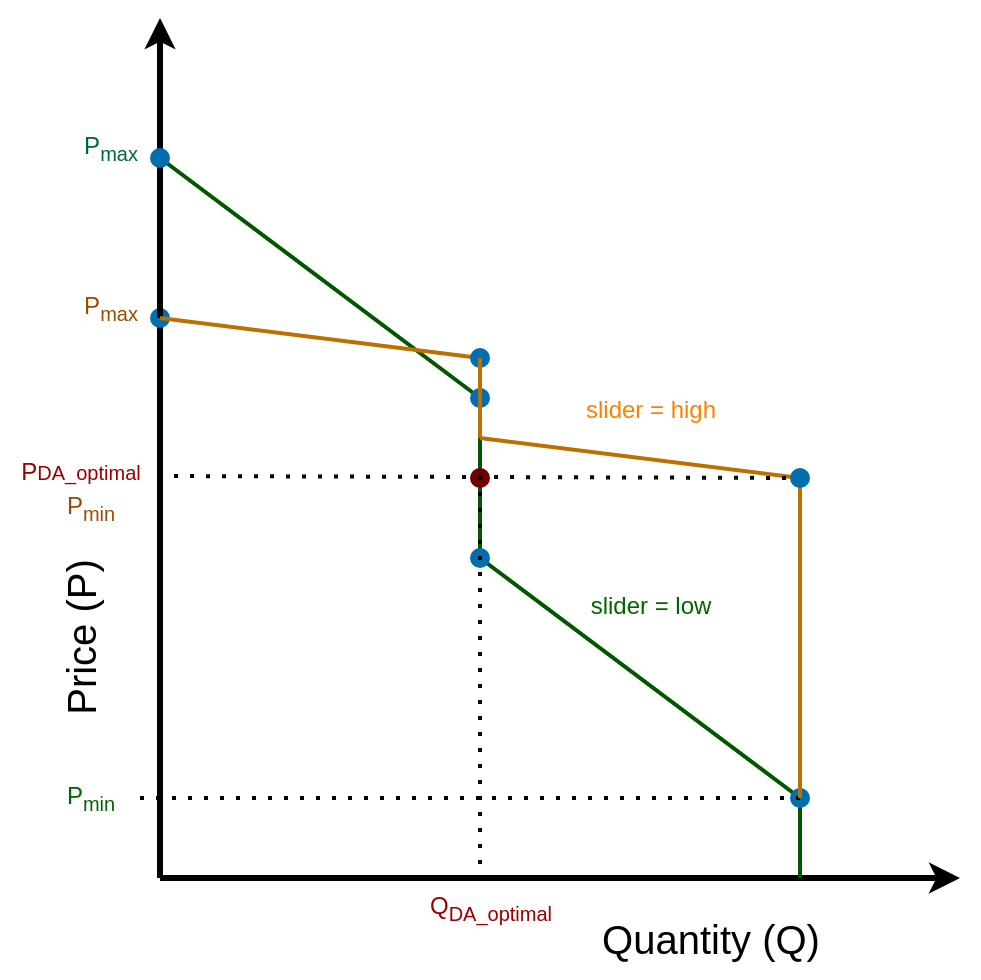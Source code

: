 <mxfile>
    <diagram id="w-GC2C_s2QGUkJX9-FA5" name="Page-1">
        <mxGraphModel dx="628" dy="950" grid="1" gridSize="10" guides="1" tooltips="1" connect="1" arrows="1" fold="1" page="1" pageScale="1" pageWidth="10000" pageHeight="10000" math="0" shadow="0">
            <root>
                <mxCell id="0"/>
                <mxCell id="1" parent="0"/>
                <mxCell id="2" value="" style="endArrow=classic;html=1;strokeWidth=3;" parent="1" edge="1">
                    <mxGeometry width="50" height="50" relative="1" as="geometry">
                        <mxPoint x="120" y="520" as="sourcePoint"/>
                        <mxPoint x="520" y="520" as="targetPoint"/>
                    </mxGeometry>
                </mxCell>
                <mxCell id="3" value="" style="endArrow=classic;html=1;strokeWidth=3;startArrow=none;" parent="1" edge="1">
                    <mxGeometry width="50" height="50" relative="1" as="geometry">
                        <mxPoint x="120" y="150" as="sourcePoint"/>
                        <mxPoint x="120" y="90" as="targetPoint"/>
                    </mxGeometry>
                </mxCell>
                <mxCell id="4" value="&lt;font style=&quot;font-size: 20px;&quot;&gt;Quantity (Q)&lt;/font&gt;" style="text;html=1;align=center;verticalAlign=middle;resizable=0;points=[];autosize=1;strokeColor=none;fillColor=none;" parent="1" vertex="1">
                    <mxGeometry x="330" y="530" width="130" height="40" as="geometry"/>
                </mxCell>
                <mxCell id="5" value="&lt;font style=&quot;font-size: 20px;&quot;&gt;Price (P)&lt;/font&gt;" style="text;html=1;align=center;verticalAlign=middle;resizable=0;points=[];autosize=1;strokeColor=none;fillColor=none;rotation=-90;" parent="1" vertex="1">
                    <mxGeometry x="30" y="380" width="100" height="40" as="geometry"/>
                </mxCell>
                <mxCell id="6" value="" style="endArrow=none;html=1;strokeWidth=2;fontSize=20;fillColor=#008a00;strokeColor=#005700;" parent="1" edge="1">
                    <mxGeometry width="50" height="50" relative="1" as="geometry">
                        <mxPoint x="120" y="160" as="sourcePoint"/>
                        <mxPoint x="280" y="280" as="targetPoint"/>
                    </mxGeometry>
                </mxCell>
                <mxCell id="8" value="" style="endArrow=none;html=1;strokeWidth=2;fontSize=20;fillColor=#008a00;strokeColor=#005700;startArrow=none;" parent="1" source="13" edge="1">
                    <mxGeometry width="50" height="50" relative="1" as="geometry">
                        <mxPoint x="280" y="280" as="sourcePoint"/>
                        <mxPoint x="280" y="360" as="targetPoint"/>
                    </mxGeometry>
                </mxCell>
                <mxCell id="9" value="" style="endArrow=none;html=1;strokeWidth=2;fontSize=20;fillColor=#008a00;strokeColor=#005700;" parent="1" edge="1">
                    <mxGeometry width="50" height="50" relative="1" as="geometry">
                        <mxPoint x="280" y="360" as="sourcePoint"/>
                        <mxPoint x="440" y="480" as="targetPoint"/>
                    </mxGeometry>
                </mxCell>
                <mxCell id="10" value="" style="endArrow=none;html=1;strokeWidth=2;fontSize=20;fillColor=#008a00;strokeColor=#005700;startArrow=none;" parent="1" edge="1">
                    <mxGeometry width="50" height="50" relative="1" as="geometry">
                        <mxPoint x="440" y="440" as="sourcePoint"/>
                        <mxPoint x="440" y="520" as="targetPoint"/>
                    </mxGeometry>
                </mxCell>
                <mxCell id="12" value="" style="endArrow=none;html=1;strokeWidth=2;fontSize=20;fillColor=#008a00;strokeColor=#005700;" parent="1" target="11" edge="1">
                    <mxGeometry width="50" height="50" relative="1" as="geometry">
                        <mxPoint x="280" y="280" as="sourcePoint"/>
                        <mxPoint x="280" y="360" as="targetPoint"/>
                    </mxGeometry>
                </mxCell>
                <mxCell id="11" value="" style="shape=waypoint;sketch=0;size=6;pointerEvents=1;points=[];fillColor=#1ba1e2;resizable=0;rotatable=0;perimeter=centerPerimeter;snapToPoint=1;fontSize=20;fontColor=#ffffff;strokeColor=#006EAF;strokeWidth=3;" parent="1" vertex="1">
                    <mxGeometry x="270" y="270" width="20" height="20" as="geometry"/>
                </mxCell>
                <mxCell id="14" value="" style="endArrow=none;html=1;strokeWidth=2;fontSize=20;fillColor=#008a00;strokeColor=#005700;startArrow=none;" parent="1" source="19" target="13" edge="1">
                    <mxGeometry width="50" height="50" relative="1" as="geometry">
                        <mxPoint x="280" y="280" as="sourcePoint"/>
                        <mxPoint x="280" y="360" as="targetPoint"/>
                    </mxGeometry>
                </mxCell>
                <mxCell id="13" value="" style="shape=waypoint;sketch=0;size=6;pointerEvents=1;points=[];fillColor=#1ba1e2;resizable=0;rotatable=0;perimeter=centerPerimeter;snapToPoint=1;fontSize=20;fontColor=#ffffff;strokeColor=#006EAF;strokeWidth=3;" parent="1" vertex="1">
                    <mxGeometry x="270" y="350" width="20" height="20" as="geometry"/>
                </mxCell>
                <mxCell id="16" value="" style="endArrow=none;html=1;strokeWidth=3;startArrow=none;" parent="1" source="44" edge="1">
                    <mxGeometry width="50" height="50" relative="1" as="geometry">
                        <mxPoint x="120" y="520" as="sourcePoint"/>
                        <mxPoint x="120" y="150" as="targetPoint"/>
                    </mxGeometry>
                </mxCell>
                <mxCell id="18" value="" style="endArrow=none;html=1;strokeWidth=2;fontSize=20;fillColor=#008a00;strokeColor=#005700;" parent="1" edge="1">
                    <mxGeometry width="50" height="50" relative="1" as="geometry">
                        <mxPoint x="440" y="440" as="sourcePoint"/>
                        <mxPoint x="440" y="440" as="targetPoint"/>
                    </mxGeometry>
                </mxCell>
                <mxCell id="20" value="" style="endArrow=none;html=1;strokeWidth=2;fontSize=20;fillColor=#008a00;strokeColor=#005700;startArrow=none;" parent="1" source="11" target="19" edge="1">
                    <mxGeometry width="50" height="50" relative="1" as="geometry">
                        <mxPoint x="280" y="280" as="sourcePoint"/>
                        <mxPoint x="280" y="360" as="targetPoint"/>
                    </mxGeometry>
                </mxCell>
                <mxCell id="19" value="" style="shape=waypoint;sketch=0;size=6;pointerEvents=1;points=[];fillColor=#a20025;resizable=0;rotatable=0;perimeter=centerPerimeter;snapToPoint=1;fontSize=20;fontColor=#ffffff;strokeColor=#6F0000;strokeWidth=3;" parent="1" vertex="1">
                    <mxGeometry x="270" y="310" width="20" height="20" as="geometry"/>
                </mxCell>
                <mxCell id="21" value="" style="endArrow=none;html=1;strokeWidth=2;fontSize=20;fillColor=#f0a30a;strokeColor=#BD7000;startArrow=none;" parent="1" edge="1" source="54">
                    <mxGeometry width="50" height="50" relative="1" as="geometry">
                        <mxPoint x="120" y="240" as="sourcePoint"/>
                        <mxPoint x="280" y="260" as="targetPoint"/>
                    </mxGeometry>
                </mxCell>
                <mxCell id="22" value="" style="endArrow=none;html=1;strokeWidth=2;fontSize=20;fillColor=#f0a30a;strokeColor=#BD7000;" parent="1" edge="1">
                    <mxGeometry width="50" height="50" relative="1" as="geometry">
                        <mxPoint x="280" y="300" as="sourcePoint"/>
                        <mxPoint x="440" y="320" as="targetPoint"/>
                    </mxGeometry>
                </mxCell>
                <mxCell id="29" value="&lt;font style=&quot;font-size: 12px;&quot;&gt;&lt;font color=&quot;#006600&quot;&gt;slider = low&lt;/font&gt;&lt;br&gt;&lt;/font&gt;" style="text;html=1;align=center;verticalAlign=middle;resizable=0;points=[];autosize=1;strokeColor=none;fillColor=none;fontSize=20;" parent="1" vertex="1">
                    <mxGeometry x="325" y="360" width="80" height="40" as="geometry"/>
                </mxCell>
                <mxCell id="30" value="&lt;font style=&quot;font-size: 12px;&quot;&gt;&lt;font color=&quot;#ff8000&quot;&gt;&lt;br&gt;slider = high&lt;/font&gt;&lt;br&gt;&lt;/font&gt;" style="text;html=1;align=center;verticalAlign=middle;resizable=0;points=[];autosize=1;strokeColor=none;fillColor=none;fontSize=20;" parent="1" vertex="1">
                    <mxGeometry x="320" y="240" width="90" height="60" as="geometry"/>
                </mxCell>
                <mxCell id="34" value="&lt;font color=&quot;#990000&quot;&gt;Q&lt;sub style=&quot;&quot;&gt;DA_optimal&lt;/sub&gt;&lt;/font&gt;" style="text;html=1;align=center;verticalAlign=middle;resizable=0;points=[];autosize=1;strokeColor=none;fillColor=none;fontSize=12;" parent="1" vertex="1">
                    <mxGeometry x="245" y="520" width="80" height="30" as="geometry"/>
                </mxCell>
                <mxCell id="35" value="" style="endArrow=none;html=1;strokeWidth=3;" parent="1" target="25" edge="1">
                    <mxGeometry width="50" height="50" relative="1" as="geometry">
                        <mxPoint x="120" y="520" as="sourcePoint"/>
                        <mxPoint x="120" y="200" as="targetPoint"/>
                    </mxGeometry>
                </mxCell>
                <mxCell id="25" value="" style="shape=waypoint;sketch=0;size=6;pointerEvents=1;points=[];fillColor=#1ba1e2;resizable=0;rotatable=0;perimeter=centerPerimeter;snapToPoint=1;fontSize=20;fontColor=#ffffff;strokeColor=#006EAF;strokeWidth=3;" parent="1" vertex="1">
                    <mxGeometry x="110" y="230" width="20" height="20" as="geometry"/>
                </mxCell>
                <mxCell id="37" value="" style="endArrow=none;html=1;strokeWidth=2;fontSize=20;fillColor=#60a917;strokeColor=#2D7600;startArrow=none;" parent="1" edge="1">
                    <mxGeometry width="50" height="50" relative="1" as="geometry">
                        <mxPoint x="440" y="400" as="sourcePoint"/>
                        <mxPoint x="439.5" y="400" as="targetPoint"/>
                    </mxGeometry>
                </mxCell>
                <mxCell id="38" value="&lt;font color=&quot;#994c00&quot;&gt;P&lt;sub&gt;max&lt;/sub&gt;&lt;/font&gt;" style="text;html=1;align=center;verticalAlign=middle;resizable=0;points=[];autosize=1;strokeColor=none;fillColor=none;fontSize=12;" parent="1" vertex="1">
                    <mxGeometry x="70" y="220" width="50" height="30" as="geometry"/>
                </mxCell>
                <mxCell id="40" value="" style="endArrow=none;html=1;strokeWidth=2;fontSize=20;fillColor=#f0a30a;strokeColor=#BD7000;startArrow=none;" parent="1" edge="1">
                    <mxGeometry width="50" height="50" relative="1" as="geometry">
                        <mxPoint x="440" y="340" as="sourcePoint"/>
                        <mxPoint x="440" y="340" as="targetPoint"/>
                        <Array as="points"/>
                    </mxGeometry>
                </mxCell>
                <mxCell id="41" value="&lt;font color=&quot;#994c00&quot;&gt;P&lt;sub&gt;min&lt;/sub&gt;&lt;/font&gt;" style="text;html=1;align=center;verticalAlign=middle;resizable=0;points=[];autosize=1;strokeColor=none;fillColor=none;fontSize=12;" parent="1" vertex="1">
                    <mxGeometry x="60" y="320" width="50" height="30" as="geometry"/>
                </mxCell>
                <mxCell id="27" value="" style="shape=waypoint;sketch=0;size=6;pointerEvents=1;points=[];fillColor=#1ba1e2;resizable=0;rotatable=0;perimeter=centerPerimeter;snapToPoint=1;fontSize=20;fontColor=#ffffff;strokeColor=#006EAF;strokeWidth=3;" parent="1" vertex="1">
                    <mxGeometry x="430" y="470" width="20" height="20" as="geometry"/>
                </mxCell>
                <mxCell id="43" value="&lt;sub&gt;&lt;font color=&quot;#990000&quot;&gt;&lt;span style=&quot;font-size: 12px;&quot;&gt;P&lt;/span&gt;DA_optimal&lt;/font&gt;&lt;/sub&gt;" style="text;html=1;align=center;verticalAlign=middle;resizable=0;points=[];autosize=1;strokeColor=none;fillColor=none;fontSize=12;" parent="1" vertex="1">
                    <mxGeometry x="40" y="300" width="80" height="30" as="geometry"/>
                </mxCell>
                <mxCell id="45" value="" style="endArrow=none;html=1;strokeWidth=3;startArrow=none;" parent="1" source="25" target="44" edge="1">
                    <mxGeometry width="50" height="50" relative="1" as="geometry">
                        <mxPoint x="120" y="240" as="sourcePoint"/>
                        <mxPoint x="120" y="150" as="targetPoint"/>
                    </mxGeometry>
                </mxCell>
                <mxCell id="44" value="" style="shape=waypoint;sketch=0;size=6;pointerEvents=1;points=[];fillColor=#006600;resizable=0;rotatable=0;perimeter=centerPerimeter;snapToPoint=1;fontSize=20;fontColor=#ffffff;strokeColor=#006EAF;strokeWidth=3;" parent="1" vertex="1">
                    <mxGeometry x="110" y="150" width="20" height="20" as="geometry"/>
                </mxCell>
                <mxCell id="46" value="&lt;font color=&quot;#006633&quot;&gt;P&lt;sub style=&quot;&quot;&gt;max&lt;/sub&gt;&lt;/font&gt;" style="text;html=1;align=center;verticalAlign=middle;resizable=0;points=[];autosize=1;strokeColor=none;fillColor=none;fontSize=12;" parent="1" vertex="1">
                    <mxGeometry x="70" y="140" width="50" height="30" as="geometry"/>
                </mxCell>
                <mxCell id="47" value="" style="endArrow=none;dashed=1;html=1;dashPattern=1 3;strokeWidth=2;fontSize=12;fontColor=#990000;exitX=0.988;exitY=0.633;exitDx=0;exitDy=0;exitPerimeter=0;entryX=0.65;entryY=0.4;entryDx=0;entryDy=0;entryPerimeter=0;" parent="1" source="43" target="56" edge="1">
                    <mxGeometry width="50" height="50" relative="1" as="geometry">
                        <mxPoint x="300" y="470" as="sourcePoint"/>
                        <mxPoint x="350" y="420" as="targetPoint"/>
                    </mxGeometry>
                </mxCell>
                <mxCell id="48" value="" style="endArrow=none;dashed=1;html=1;dashPattern=1 3;strokeWidth=2;fontSize=12;fontColor=#990000;exitX=0.438;exitY=0.033;exitDx=0;exitDy=0;exitPerimeter=0;" parent="1" source="34" target="19" edge="1">
                    <mxGeometry width="50" height="50" relative="1" as="geometry">
                        <mxPoint x="129.04" y="328.99" as="sourcePoint"/>
                        <mxPoint x="290" y="330" as="targetPoint"/>
                    </mxGeometry>
                </mxCell>
                <mxCell id="49" value="&lt;font color=&quot;#006600&quot;&gt;P&lt;sub&gt;min&lt;/sub&gt;&lt;/font&gt;" style="text;html=1;align=center;verticalAlign=middle;resizable=0;points=[];autosize=1;strokeColor=none;fillColor=none;fontSize=12;" parent="1" vertex="1">
                    <mxGeometry x="60" y="465" width="50" height="30" as="geometry"/>
                </mxCell>
                <mxCell id="51" value="" style="endArrow=none;dashed=1;html=1;dashPattern=1 3;strokeWidth=2;fontSize=12;fontColor=#990000;entryX=0.35;entryY=0.35;entryDx=0;entryDy=0;entryPerimeter=0;" parent="1" source="49" target="27" edge="1">
                    <mxGeometry width="50" height="50" relative="1" as="geometry">
                        <mxPoint x="130" y="409.5" as="sourcePoint"/>
                        <mxPoint x="450" y="410" as="targetPoint"/>
                    </mxGeometry>
                </mxCell>
                <mxCell id="53" value="" style="endArrow=none;html=1;strokeWidth=2;fontSize=20;fillColor=#f0a30a;strokeColor=#BD7000;startArrow=none;" edge="1" parent="1" source="56">
                    <mxGeometry width="50" height="50" relative="1" as="geometry">
                        <mxPoint x="440" y="480" as="sourcePoint"/>
                        <mxPoint x="440" y="320" as="targetPoint"/>
                        <Array as="points"/>
                    </mxGeometry>
                </mxCell>
                <mxCell id="55" value="" style="endArrow=none;html=1;strokeWidth=2;fontSize=20;fillColor=#f0a30a;strokeColor=#BD7000;" edge="1" parent="1" target="54">
                    <mxGeometry width="50" height="50" relative="1" as="geometry">
                        <mxPoint x="120" y="240" as="sourcePoint"/>
                        <mxPoint x="280" y="260" as="targetPoint"/>
                    </mxGeometry>
                </mxCell>
                <mxCell id="54" value="" style="shape=waypoint;sketch=0;size=6;pointerEvents=1;points=[];fillColor=#1ba1e2;resizable=0;rotatable=0;perimeter=centerPerimeter;snapToPoint=1;fontSize=20;fontColor=#ffffff;strokeColor=#006EAF;strokeWidth=3;" vertex="1" parent="1">
                    <mxGeometry x="270" y="250" width="20" height="20" as="geometry"/>
                </mxCell>
                <mxCell id="57" value="" style="endArrow=none;html=1;strokeWidth=2;fontSize=20;fillColor=#f0a30a;strokeColor=#BD7000;startArrow=none;" edge="1" parent="1" source="27" target="56">
                    <mxGeometry width="50" height="50" relative="1" as="geometry">
                        <mxPoint x="440" y="480" as="sourcePoint"/>
                        <mxPoint x="440" y="320" as="targetPoint"/>
                        <Array as="points"/>
                    </mxGeometry>
                </mxCell>
                <mxCell id="56" value="" style="shape=waypoint;sketch=0;size=6;pointerEvents=1;points=[];fillColor=#1ba1e2;resizable=0;rotatable=0;perimeter=centerPerimeter;snapToPoint=1;fontSize=20;fontColor=#ffffff;strokeColor=#006EAF;strokeWidth=3;" vertex="1" parent="1">
                    <mxGeometry x="430" y="310" width="20" height="20" as="geometry"/>
                </mxCell>
                <mxCell id="58" value="" style="endArrow=none;html=1;strokeWidth=2;fontSize=20;fillColor=#f0a30a;strokeColor=#BD7000;entryX=0.7;entryY=0.45;entryDx=0;entryDy=0;entryPerimeter=0;" edge="1" parent="1" target="54">
                    <mxGeometry width="50" height="50" relative="1" as="geometry">
                        <mxPoint x="280" y="300" as="sourcePoint"/>
                        <mxPoint x="450" y="330" as="targetPoint"/>
                    </mxGeometry>
                </mxCell>
            </root>
        </mxGraphModel>
    </diagram>
</mxfile>